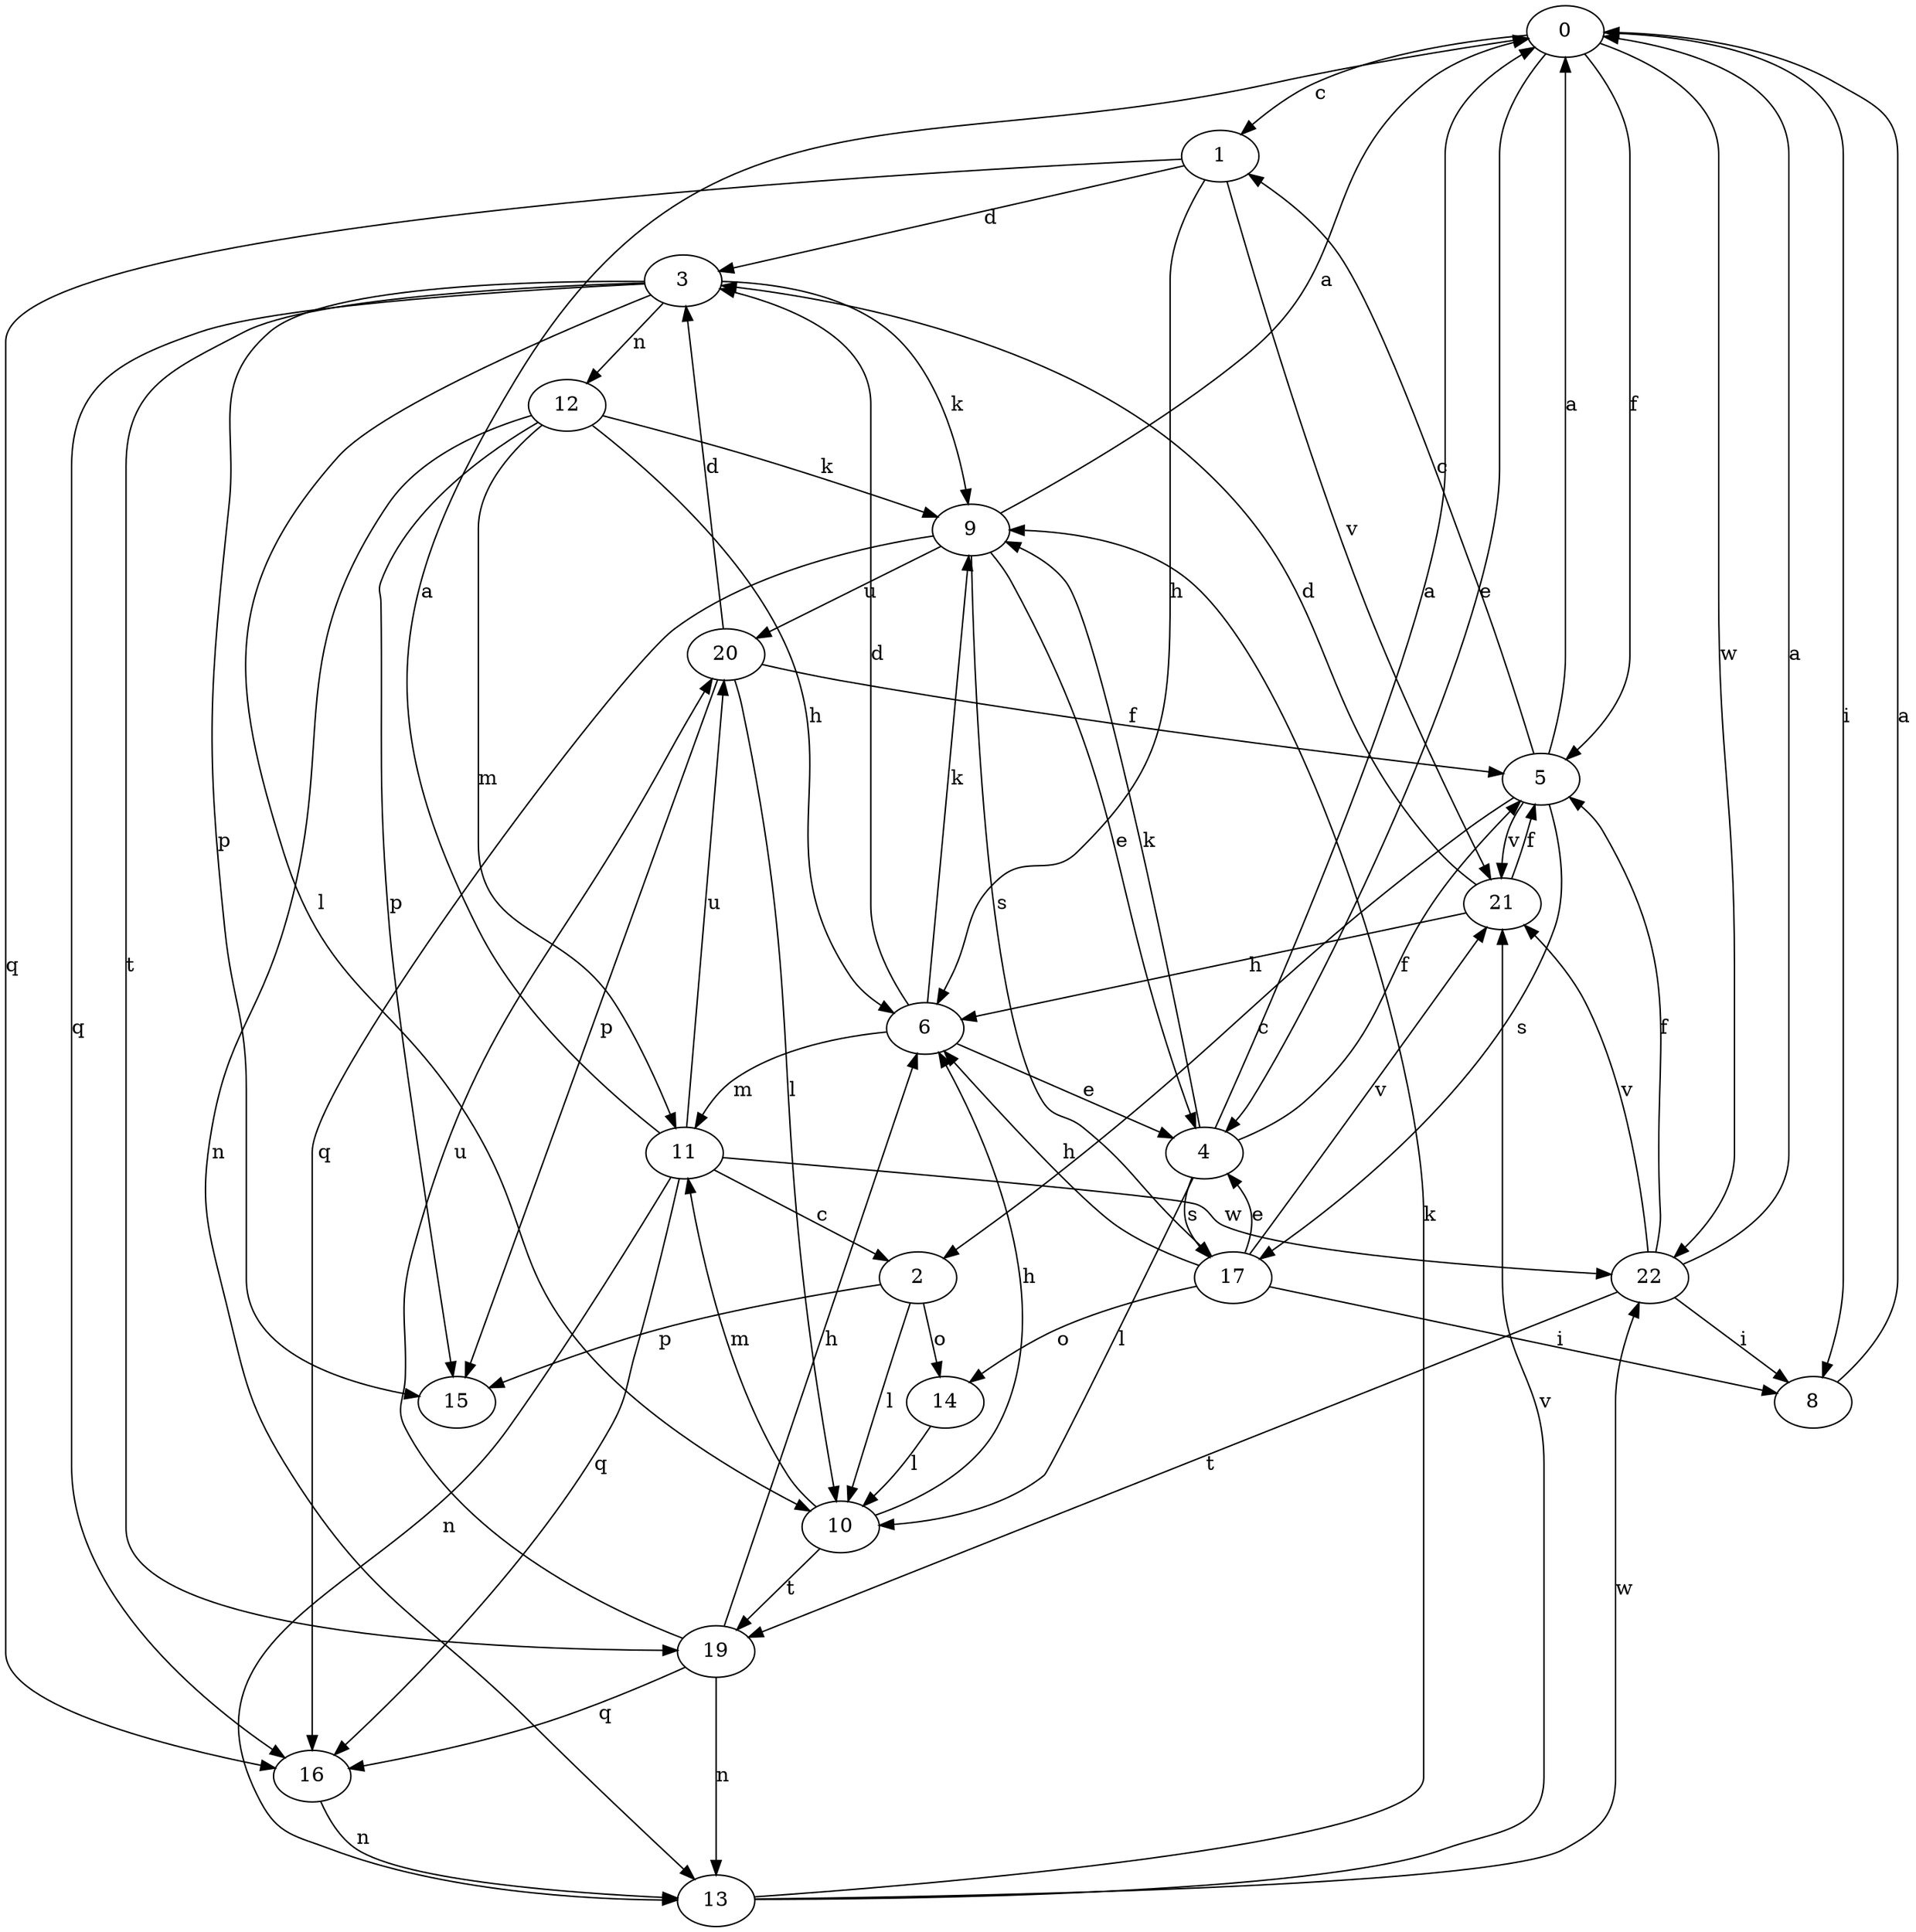 strict digraph  {
0;
1;
2;
3;
4;
5;
6;
8;
9;
10;
11;
12;
13;
14;
15;
16;
17;
19;
20;
21;
22;
0 -> 1  [label=c];
0 -> 4  [label=e];
0 -> 5  [label=f];
0 -> 8  [label=i];
0 -> 22  [label=w];
1 -> 3  [label=d];
1 -> 6  [label=h];
1 -> 16  [label=q];
1 -> 21  [label=v];
2 -> 10  [label=l];
2 -> 14  [label=o];
2 -> 15  [label=p];
3 -> 9  [label=k];
3 -> 10  [label=l];
3 -> 12  [label=n];
3 -> 15  [label=p];
3 -> 16  [label=q];
3 -> 19  [label=t];
4 -> 0  [label=a];
4 -> 5  [label=f];
4 -> 9  [label=k];
4 -> 10  [label=l];
4 -> 17  [label=s];
5 -> 0  [label=a];
5 -> 1  [label=c];
5 -> 2  [label=c];
5 -> 17  [label=s];
5 -> 21  [label=v];
6 -> 3  [label=d];
6 -> 4  [label=e];
6 -> 9  [label=k];
6 -> 11  [label=m];
8 -> 0  [label=a];
9 -> 0  [label=a];
9 -> 4  [label=e];
9 -> 16  [label=q];
9 -> 17  [label=s];
9 -> 20  [label=u];
10 -> 6  [label=h];
10 -> 11  [label=m];
10 -> 19  [label=t];
11 -> 0  [label=a];
11 -> 2  [label=c];
11 -> 13  [label=n];
11 -> 16  [label=q];
11 -> 20  [label=u];
11 -> 22  [label=w];
12 -> 6  [label=h];
12 -> 9  [label=k];
12 -> 11  [label=m];
12 -> 13  [label=n];
12 -> 15  [label=p];
13 -> 9  [label=k];
13 -> 21  [label=v];
13 -> 22  [label=w];
14 -> 10  [label=l];
16 -> 13  [label=n];
17 -> 4  [label=e];
17 -> 6  [label=h];
17 -> 8  [label=i];
17 -> 14  [label=o];
17 -> 21  [label=v];
19 -> 6  [label=h];
19 -> 13  [label=n];
19 -> 16  [label=q];
19 -> 20  [label=u];
20 -> 3  [label=d];
20 -> 5  [label=f];
20 -> 10  [label=l];
20 -> 15  [label=p];
21 -> 3  [label=d];
21 -> 5  [label=f];
21 -> 6  [label=h];
22 -> 0  [label=a];
22 -> 5  [label=f];
22 -> 8  [label=i];
22 -> 19  [label=t];
22 -> 21  [label=v];
}
